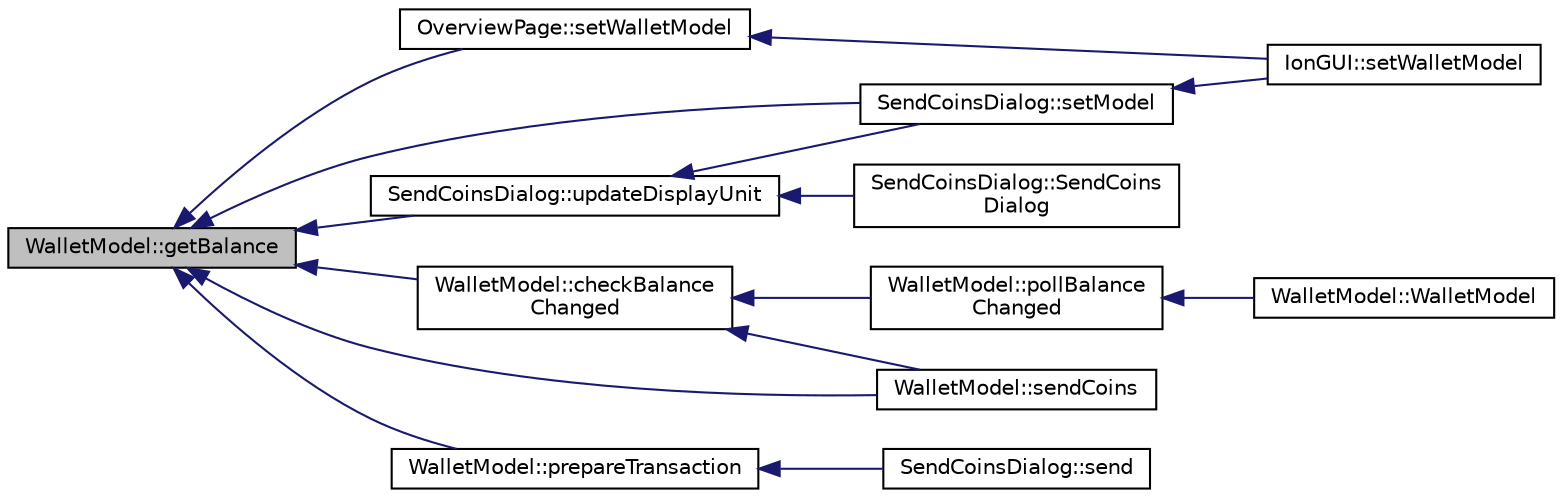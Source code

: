 digraph "WalletModel::getBalance"
{
  edge [fontname="Helvetica",fontsize="10",labelfontname="Helvetica",labelfontsize="10"];
  node [fontname="Helvetica",fontsize="10",shape=record];
  rankdir="LR";
  Node292 [label="WalletModel::getBalance",height=0.2,width=0.4,color="black", fillcolor="grey75", style="filled", fontcolor="black"];
  Node292 -> Node293 [dir="back",color="midnightblue",fontsize="10",style="solid",fontname="Helvetica"];
  Node293 [label="OverviewPage::setWalletModel",height=0.2,width=0.4,color="black", fillcolor="white", style="filled",URL="$class_overview_page.html#a2ed52a3a87e9c74fee38fa873c9bc71f"];
  Node293 -> Node294 [dir="back",color="midnightblue",fontsize="10",style="solid",fontname="Helvetica"];
  Node294 [label="IonGUI::setWalletModel",height=0.2,width=0.4,color="black", fillcolor="white", style="filled",URL="$class_ion_g_u_i.html#a37f87db65498b036d387c705a749c45d",tooltip="Set the wallet model. "];
  Node292 -> Node295 [dir="back",color="midnightblue",fontsize="10",style="solid",fontname="Helvetica"];
  Node295 [label="SendCoinsDialog::setModel",height=0.2,width=0.4,color="black", fillcolor="white", style="filled",URL="$class_send_coins_dialog.html#a73a6c1b1850a334ee652ac167713a2aa"];
  Node295 -> Node294 [dir="back",color="midnightblue",fontsize="10",style="solid",fontname="Helvetica"];
  Node292 -> Node296 [dir="back",color="midnightblue",fontsize="10",style="solid",fontname="Helvetica"];
  Node296 [label="SendCoinsDialog::updateDisplayUnit",height=0.2,width=0.4,color="black", fillcolor="white", style="filled",URL="$class_send_coins_dialog.html#a74815ad8502b126200b6fd2e59e9f042"];
  Node296 -> Node297 [dir="back",color="midnightblue",fontsize="10",style="solid",fontname="Helvetica"];
  Node297 [label="SendCoinsDialog::SendCoins\lDialog",height=0.2,width=0.4,color="black", fillcolor="white", style="filled",URL="$class_send_coins_dialog.html#a0df5bc29d1df68eda44826651afc595f"];
  Node296 -> Node295 [dir="back",color="midnightblue",fontsize="10",style="solid",fontname="Helvetica"];
  Node292 -> Node298 [dir="back",color="midnightblue",fontsize="10",style="solid",fontname="Helvetica"];
  Node298 [label="WalletModel::checkBalance\lChanged",height=0.2,width=0.4,color="black", fillcolor="white", style="filled",URL="$class_wallet_model.html#adcc4eb8cd71cb4de223621866bb7fb7d"];
  Node298 -> Node299 [dir="back",color="midnightblue",fontsize="10",style="solid",fontname="Helvetica"];
  Node299 [label="WalletModel::pollBalance\lChanged",height=0.2,width=0.4,color="black", fillcolor="white", style="filled",URL="$class_wallet_model.html#a51469b2d95cfd4bc0a14ee456fca7b95"];
  Node299 -> Node300 [dir="back",color="midnightblue",fontsize="10",style="solid",fontname="Helvetica"];
  Node300 [label="WalletModel::WalletModel",height=0.2,width=0.4,color="black", fillcolor="white", style="filled",URL="$class_wallet_model.html#af50d9654d2f20e4e4f0789dcb64ad6b1"];
  Node298 -> Node301 [dir="back",color="midnightblue",fontsize="10",style="solid",fontname="Helvetica"];
  Node301 [label="WalletModel::sendCoins",height=0.2,width=0.4,color="black", fillcolor="white", style="filled",URL="$class_wallet_model.html#a053fb3ff2b8b0347f83e6bb591126746"];
  Node292 -> Node302 [dir="back",color="midnightblue",fontsize="10",style="solid",fontname="Helvetica"];
  Node302 [label="WalletModel::prepareTransaction",height=0.2,width=0.4,color="black", fillcolor="white", style="filled",URL="$class_wallet_model.html#a8abc851901c7c7343ebfb5a8e5fc0154"];
  Node302 -> Node303 [dir="back",color="midnightblue",fontsize="10",style="solid",fontname="Helvetica"];
  Node303 [label="SendCoinsDialog::send",height=0.2,width=0.4,color="black", fillcolor="white", style="filled",URL="$class_send_coins_dialog.html#afd8d436a16ea7dba1276e8fdfdc8b2d3"];
  Node292 -> Node301 [dir="back",color="midnightblue",fontsize="10",style="solid",fontname="Helvetica"];
}
